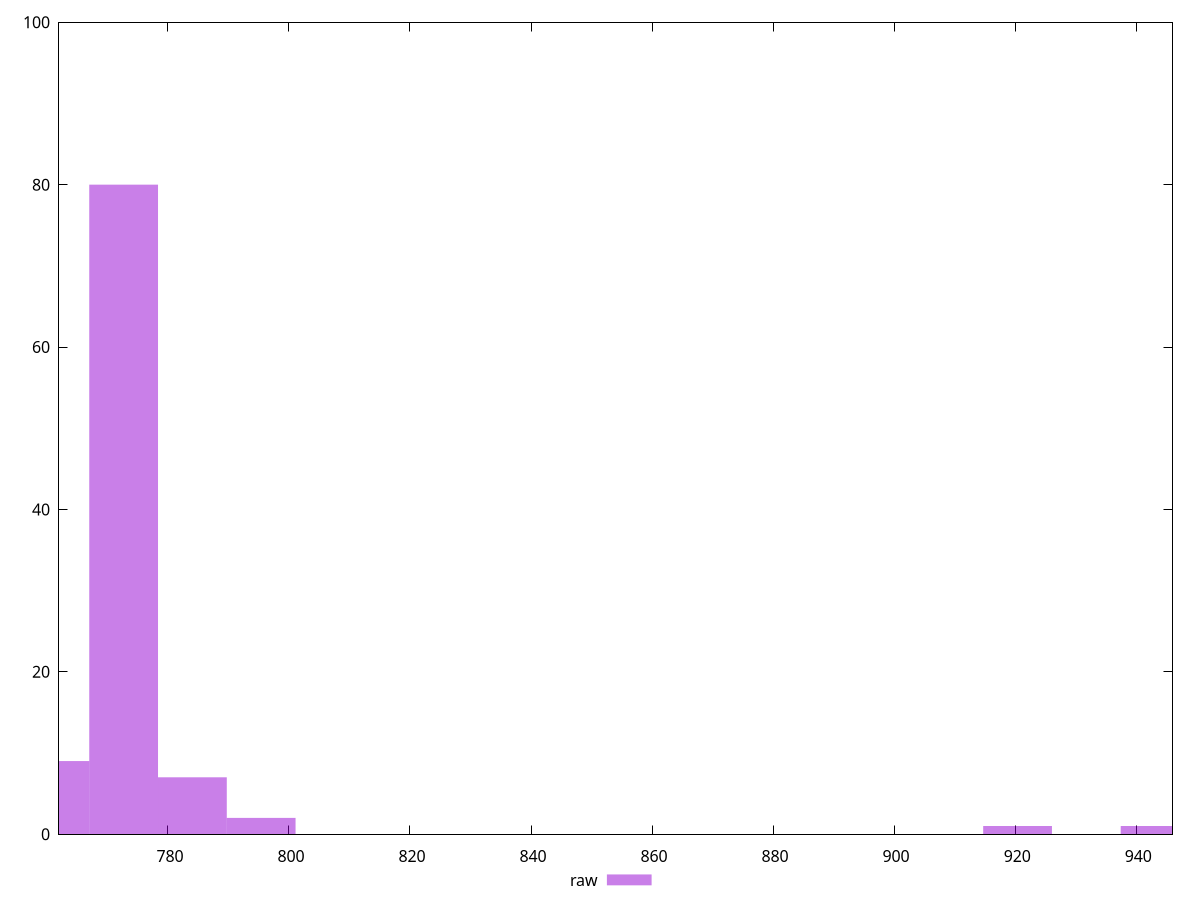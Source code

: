 reset

$raw <<EOF
772.6808335530435 80
761.3178801184399 9
784.0437869876471 7
795.4067404222507 2
943.1251350720972 1
920.3992282028901 1
EOF

set key outside below
set boxwidth 11.36295343460358
set xrange [762:946]
set yrange [0:100]
set trange [0:100]
set style fill transparent solid 0.5 noborder
set terminal svg size 640, 490 enhanced background rgb 'white'
set output "report_00025_2021-02-22T21:38:55.199Z/uses-rel-preload/samples/pages+cached+noadtech+nomedia/raw/histogram.svg"

plot $raw title "raw" with boxes

reset
